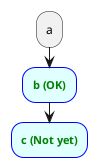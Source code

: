 {
  "sha1": "htz41txfz8sdwolumf6i5igk1t6sc9h",
  "insertion": {
    "when": "2024-06-03T18:59:30.022Z",
    "url": "https://github.com/plantuml/plantuml/issues/1422",
    "user": "plantuml@gmail.com"
  }
}
@startuml
<style>
.test {
  LineColor blue
  BackgroundColor lightCyan
  LineThickness 1.0
  ArrowThickness 0.5
  FontName Arial Narrow
  FontColor green
  FontSize 11
  FontStyle bold
}
</style>
:a;
<<test>>:b (OK);
:c (Not yet); <<test>>
@enduml
